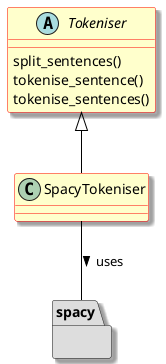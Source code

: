 @startuml

set namespaceseparator none
skinparam dpi 96
skinparam ArrowColor Black
skinparam shadowing true
skinparam class {
  backgroundColor Business
  borderColor Red
}
skinparam object {
  backgroundColor lavender
  borderColor black
}

package spacy #DDDDDD {}

abstract class Tokeniser {
    split_sentences()
    tokenise_sentence()
    tokenise_sentences()
}

class SpacyTokeniser {}


Tokeniser <|-- SpacyTokeniser

SpacyTokeniser -- spacy : > uses

@enduml
